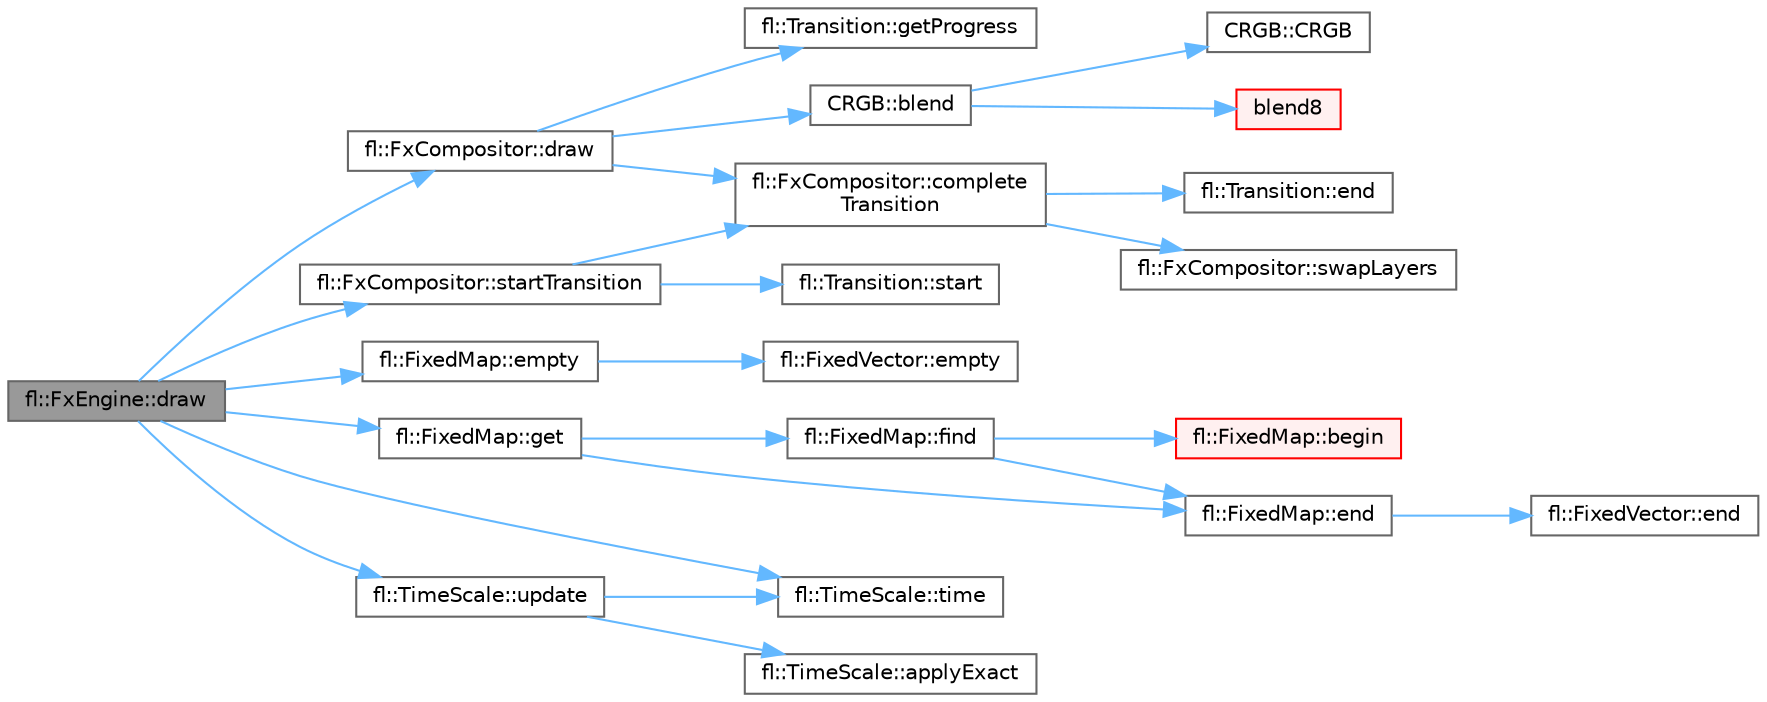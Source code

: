 digraph "fl::FxEngine::draw"
{
 // LATEX_PDF_SIZE
  bgcolor="transparent";
  edge [fontname=Helvetica,fontsize=10,labelfontname=Helvetica,labelfontsize=10];
  node [fontname=Helvetica,fontsize=10,shape=box,height=0.2,width=0.4];
  rankdir="LR";
  Node1 [id="Node000001",label="fl::FxEngine::draw",height=0.2,width=0.4,color="gray40", fillcolor="grey60", style="filled", fontcolor="black",tooltip="Renders the current effect or transition to the output buffer."];
  Node1 -> Node2 [id="edge1_Node000001_Node000002",color="steelblue1",style="solid",tooltip=" "];
  Node2 [id="Node000002",label="fl::FxCompositor::draw",height=0.2,width=0.4,color="grey40", fillcolor="white", style="filled",URL="$d7/df1/classfl_1_1_fx_compositor.html#aade5cf1a5c03eb71c39f8ed58c981e96",tooltip=" "];
  Node2 -> Node3 [id="edge2_Node000002_Node000003",color="steelblue1",style="solid",tooltip=" "];
  Node3 [id="Node000003",label="CRGB::blend",height=0.2,width=0.4,color="grey40", fillcolor="white", style="filled",URL="$db/d87/group___pixel_types.html#a6348cb098a0b27f443bd1af290dafa94",tooltip=" "];
  Node3 -> Node4 [id="edge3_Node000003_Node000004",color="steelblue1",style="solid",tooltip=" "];
  Node4 [id="Node000004",label="CRGB::CRGB",height=0.2,width=0.4,color="grey40", fillcolor="white", style="filled",URL="$db/d87/group___pixel_types.html#a08d8e05a3fcdb88dedb886cad9cbd3fa",tooltip="Default constructor."];
  Node3 -> Node5 [id="edge4_Node000003_Node000005",color="steelblue1",style="solid",tooltip=" "];
  Node5 [id="Node000005",label="blend8",height=0.2,width=0.4,color="red", fillcolor="#FFF0F0", style="filled",URL="$d5/d98/group___math.html#ga9a604de042246d6c87fdbfdd5578f377",tooltip="Blend a variable proportion (0-255) of one byte to another."];
  Node2 -> Node8 [id="edge5_Node000002_Node000008",color="steelblue1",style="solid",tooltip=" "];
  Node8 [id="Node000008",label="fl::FxCompositor::complete\lTransition",height=0.2,width=0.4,color="grey40", fillcolor="white", style="filled",URL="$d7/df1/classfl_1_1_fx_compositor.html#a709e5926d9918a9dcdbebf79e3a12fc0",tooltip=" "];
  Node8 -> Node9 [id="edge6_Node000008_Node000009",color="steelblue1",style="solid",tooltip=" "];
  Node9 [id="Node000009",label="fl::Transition::end",height=0.2,width=0.4,color="grey40", fillcolor="white", style="filled",URL="$d7/dde/classfl_1_1_transition.html#a5ad9300c474f35b98872eed688244372",tooltip=" "];
  Node8 -> Node10 [id="edge7_Node000008_Node000010",color="steelblue1",style="solid",tooltip=" "];
  Node10 [id="Node000010",label="fl::FxCompositor::swapLayers",height=0.2,width=0.4,color="grey40", fillcolor="white", style="filled",URL="$d7/df1/classfl_1_1_fx_compositor.html#a0ed0685b3caac53687f4d75402cd105d",tooltip=" "];
  Node2 -> Node11 [id="edge8_Node000002_Node000011",color="steelblue1",style="solid",tooltip=" "];
  Node11 [id="Node000011",label="fl::Transition::getProgress",height=0.2,width=0.4,color="grey40", fillcolor="white", style="filled",URL="$d7/dde/classfl_1_1_transition.html#aa5fdddfa483b9cbe579972dc5bba9546",tooltip=" "];
  Node1 -> Node12 [id="edge9_Node000001_Node000012",color="steelblue1",style="solid",tooltip=" "];
  Node12 [id="Node000012",label="fl::FixedMap::empty",height=0.2,width=0.4,color="grey40", fillcolor="white", style="filled",URL="$d2/df3/classfl_1_1_fixed_map.html#aaa4e5e58299a89ab5a6784b011b2b2a7",tooltip=" "];
  Node12 -> Node13 [id="edge10_Node000012_Node000013",color="steelblue1",style="solid",tooltip=" "];
  Node13 [id="Node000013",label="fl::FixedVector::empty",height=0.2,width=0.4,color="grey40", fillcolor="white", style="filled",URL="$d3/d73/classfl_1_1_fixed_vector.html#aa9b4bb53ec2f9d7ed6c2d237b22489b5",tooltip=" "];
  Node1 -> Node14 [id="edge11_Node000001_Node000014",color="steelblue1",style="solid",tooltip=" "];
  Node14 [id="Node000014",label="fl::FixedMap::get",height=0.2,width=0.4,color="grey40", fillcolor="white", style="filled",URL="$d2/df3/classfl_1_1_fixed_map.html#ac2c703c3d250cdb2c30101766c1810d6",tooltip=" "];
  Node14 -> Node15 [id="edge12_Node000014_Node000015",color="steelblue1",style="solid",tooltip=" "];
  Node15 [id="Node000015",label="fl::FixedMap::end",height=0.2,width=0.4,color="grey40", fillcolor="white", style="filled",URL="$d2/df3/classfl_1_1_fixed_map.html#a25851b559aa5ae81d52c0c5792d10bf5",tooltip=" "];
  Node15 -> Node16 [id="edge13_Node000015_Node000016",color="steelblue1",style="solid",tooltip=" "];
  Node16 [id="Node000016",label="fl::FixedVector::end",height=0.2,width=0.4,color="grey40", fillcolor="white", style="filled",URL="$d3/d73/classfl_1_1_fixed_vector.html#af8f3eb485dff77110efec26993f206c4",tooltip=" "];
  Node14 -> Node17 [id="edge14_Node000014_Node000017",color="steelblue1",style="solid",tooltip=" "];
  Node17 [id="Node000017",label="fl::FixedMap::find",height=0.2,width=0.4,color="grey40", fillcolor="white", style="filled",URL="$d2/df3/classfl_1_1_fixed_map.html#a85134d13ee9474e0ac60284e965ccbb3",tooltip=" "];
  Node17 -> Node18 [id="edge15_Node000017_Node000018",color="steelblue1",style="solid",tooltip=" "];
  Node18 [id="Node000018",label="fl::FixedMap::begin",height=0.2,width=0.4,color="red", fillcolor="#FFF0F0", style="filled",URL="$d2/df3/classfl_1_1_fixed_map.html#a5bcfb52c7949403994eed767316e237b",tooltip=" "];
  Node17 -> Node15 [id="edge16_Node000017_Node000015",color="steelblue1",style="solid",tooltip=" "];
  Node1 -> Node20 [id="edge17_Node000001_Node000020",color="steelblue1",style="solid",tooltip=" "];
  Node20 [id="Node000020",label="fl::FxCompositor::startTransition",height=0.2,width=0.4,color="grey40", fillcolor="white", style="filled",URL="$d7/df1/classfl_1_1_fx_compositor.html#a623a0970c4c8b2cec73db92a8008c752",tooltip=" "];
  Node20 -> Node8 [id="edge18_Node000020_Node000008",color="steelblue1",style="solid",tooltip=" "];
  Node20 -> Node21 [id="edge19_Node000020_Node000021",color="steelblue1",style="solid",tooltip=" "];
  Node21 [id="Node000021",label="fl::Transition::start",height=0.2,width=0.4,color="grey40", fillcolor="white", style="filled",URL="$d7/dde/classfl_1_1_transition.html#ac43edc15263acfe1b5d1afc03d544b34",tooltip=" "];
  Node1 -> Node22 [id="edge20_Node000001_Node000022",color="steelblue1",style="solid",tooltip=" "];
  Node22 [id="Node000022",label="fl::TimeScale::time",height=0.2,width=0.4,color="grey40", fillcolor="white", style="filled",URL="$d4/d54/classfl_1_1_time_scale.html#a5cd0e2c2db8d7fc2d0e9b6fc055f6860",tooltip=" "];
  Node1 -> Node23 [id="edge21_Node000001_Node000023",color="steelblue1",style="solid",tooltip=" "];
  Node23 [id="Node000023",label="fl::TimeScale::update",height=0.2,width=0.4,color="grey40", fillcolor="white", style="filled",URL="$d4/d54/classfl_1_1_time_scale.html#aaf4402f6d611d4fc50bdf22eccc26556",tooltip=" "];
  Node23 -> Node24 [id="edge22_Node000023_Node000024",color="steelblue1",style="solid",tooltip=" "];
  Node24 [id="Node000024",label="fl::TimeScale::applyExact",height=0.2,width=0.4,color="grey40", fillcolor="white", style="filled",URL="$d4/d54/classfl_1_1_time_scale.html#ac47ed86f6de9028059f4abd091a3eaa6",tooltip=" "];
  Node23 -> Node22 [id="edge23_Node000023_Node000022",color="steelblue1",style="solid",tooltip=" "];
}
